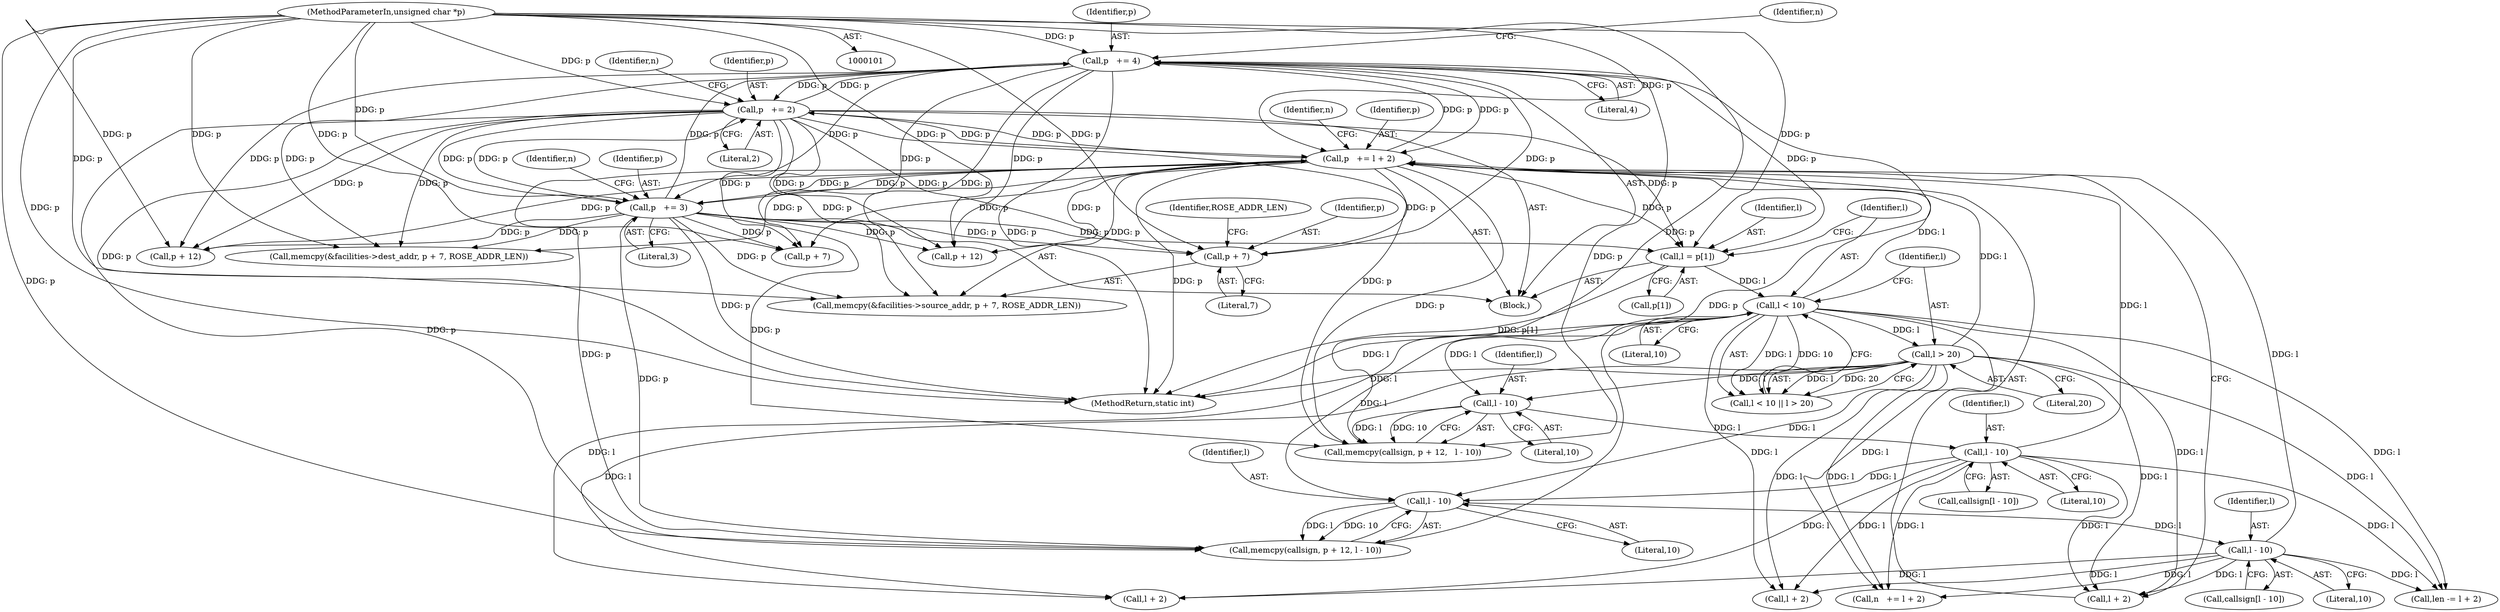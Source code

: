 digraph "0_linux_be20250c13f88375345ad99950190685eda51eb8@pointer" {
"1000181" [label="(Call,p + 7)"];
"1000143" [label="(Call,p   += 4)"];
"1000121" [label="(Call,p   += 2)"];
"1000242" [label="(Call,p   += l + 2)"];
"1000232" [label="(Call,l - 10)"];
"1000226" [label="(Call,l - 10)"];
"1000196" [label="(Call,l - 10)"];
"1000190" [label="(Call,l - 10)"];
"1000161" [label="(Call,l < 10)"];
"1000154" [label="(Call,l = p[1])"];
"1000132" [label="(Call,p   += 3)"];
"1000102" [label="(MethodParameterIn,unsigned char *p)"];
"1000164" [label="(Call,l > 20)"];
"1000147" [label="(Identifier,n)"];
"1000136" [label="(Identifier,n)"];
"1000183" [label="(Literal,7)"];
"1000155" [label="(Identifier,l)"];
"1000248" [label="(Identifier,n)"];
"1000197" [label="(Identifier,l)"];
"1000232" [label="(Call,l - 10)"];
"1000176" [label="(Call,memcpy(&facilities->source_addr, p + 7, ROSE_ADDR_LEN))"];
"1000190" [label="(Call,l - 10)"];
"1000191" [label="(Identifier,l)"];
"1000223" [label="(Call,p + 12)"];
"1000123" [label="(Literal,2)"];
"1000145" [label="(Literal,4)"];
"1000233" [label="(Identifier,l)"];
"1000134" [label="(Literal,3)"];
"1000252" [label="(Call,len -= l + 2)"];
"1000161" [label="(Call,l < 10)"];
"1000164" [label="(Call,l > 20)"];
"1000192" [label="(Literal,10)"];
"1000133" [label="(Identifier,p)"];
"1000143" [label="(Call,p   += 4)"];
"1000162" [label="(Identifier,l)"];
"1000185" [label="(Call,memcpy(callsign, p + 12,   l - 10))"];
"1000244" [label="(Call,l + 2)"];
"1000243" [label="(Identifier,p)"];
"1000194" [label="(Call,callsign[l - 10])"];
"1000132" [label="(Call,p   += 3)"];
"1000125" [label="(Identifier,n)"];
"1000102" [label="(MethodParameterIn,unsigned char *p)"];
"1000242" [label="(Call,p   += l + 2)"];
"1000198" [label="(Literal,10)"];
"1000184" [label="(Identifier,ROSE_ADDR_LEN)"];
"1000160" [label="(Call,l < 10 || l > 20)"];
"1000221" [label="(Call,memcpy(callsign, p + 12, l - 10))"];
"1000166" [label="(Literal,20)"];
"1000144" [label="(Identifier,p)"];
"1000227" [label="(Identifier,l)"];
"1000226" [label="(Call,l - 10)"];
"1000163" [label="(Literal,10)"];
"1000165" [label="(Identifier,l)"];
"1000119" [label="(Block,)"];
"1000230" [label="(Call,callsign[l - 10])"];
"1000212" [label="(Call,memcpy(&facilities->dest_addr, p + 7, ROSE_ADDR_LEN))"];
"1000254" [label="(Call,l + 2)"];
"1000228" [label="(Literal,10)"];
"1000234" [label="(Literal,10)"];
"1000217" [label="(Call,p + 7)"];
"1000249" [label="(Call,l + 2)"];
"1000182" [label="(Identifier,p)"];
"1000122" [label="(Identifier,p)"];
"1000181" [label="(Call,p + 7)"];
"1000156" [label="(Call,p[1])"];
"1000247" [label="(Call,n   += l + 2)"];
"1000121" [label="(Call,p   += 2)"];
"1000268" [label="(MethodReturn,static int)"];
"1000154" [label="(Call,l = p[1])"];
"1000187" [label="(Call,p + 12)"];
"1000196" [label="(Call,l - 10)"];
"1000181" -> "1000176"  [label="AST: "];
"1000181" -> "1000183"  [label="CFG: "];
"1000182" -> "1000181"  [label="AST: "];
"1000183" -> "1000181"  [label="AST: "];
"1000184" -> "1000181"  [label="CFG: "];
"1000143" -> "1000181"  [label="DDG: p"];
"1000121" -> "1000181"  [label="DDG: p"];
"1000242" -> "1000181"  [label="DDG: p"];
"1000132" -> "1000181"  [label="DDG: p"];
"1000102" -> "1000181"  [label="DDG: p"];
"1000143" -> "1000119"  [label="AST: "];
"1000143" -> "1000145"  [label="CFG: "];
"1000144" -> "1000143"  [label="AST: "];
"1000145" -> "1000143"  [label="AST: "];
"1000147" -> "1000143"  [label="CFG: "];
"1000143" -> "1000268"  [label="DDG: p"];
"1000143" -> "1000121"  [label="DDG: p"];
"1000143" -> "1000132"  [label="DDG: p"];
"1000121" -> "1000143"  [label="DDG: p"];
"1000242" -> "1000143"  [label="DDG: p"];
"1000132" -> "1000143"  [label="DDG: p"];
"1000102" -> "1000143"  [label="DDG: p"];
"1000143" -> "1000154"  [label="DDG: p"];
"1000143" -> "1000176"  [label="DDG: p"];
"1000143" -> "1000185"  [label="DDG: p"];
"1000143" -> "1000187"  [label="DDG: p"];
"1000143" -> "1000212"  [label="DDG: p"];
"1000143" -> "1000217"  [label="DDG: p"];
"1000143" -> "1000221"  [label="DDG: p"];
"1000143" -> "1000223"  [label="DDG: p"];
"1000143" -> "1000242"  [label="DDG: p"];
"1000121" -> "1000119"  [label="AST: "];
"1000121" -> "1000123"  [label="CFG: "];
"1000122" -> "1000121"  [label="AST: "];
"1000123" -> "1000121"  [label="AST: "];
"1000125" -> "1000121"  [label="CFG: "];
"1000121" -> "1000268"  [label="DDG: p"];
"1000242" -> "1000121"  [label="DDG: p"];
"1000132" -> "1000121"  [label="DDG: p"];
"1000102" -> "1000121"  [label="DDG: p"];
"1000121" -> "1000132"  [label="DDG: p"];
"1000121" -> "1000154"  [label="DDG: p"];
"1000121" -> "1000176"  [label="DDG: p"];
"1000121" -> "1000185"  [label="DDG: p"];
"1000121" -> "1000187"  [label="DDG: p"];
"1000121" -> "1000212"  [label="DDG: p"];
"1000121" -> "1000217"  [label="DDG: p"];
"1000121" -> "1000221"  [label="DDG: p"];
"1000121" -> "1000223"  [label="DDG: p"];
"1000121" -> "1000242"  [label="DDG: p"];
"1000242" -> "1000119"  [label="AST: "];
"1000242" -> "1000244"  [label="CFG: "];
"1000243" -> "1000242"  [label="AST: "];
"1000244" -> "1000242"  [label="AST: "];
"1000248" -> "1000242"  [label="CFG: "];
"1000242" -> "1000268"  [label="DDG: p"];
"1000242" -> "1000132"  [label="DDG: p"];
"1000242" -> "1000154"  [label="DDG: p"];
"1000242" -> "1000176"  [label="DDG: p"];
"1000242" -> "1000185"  [label="DDG: p"];
"1000242" -> "1000187"  [label="DDG: p"];
"1000242" -> "1000212"  [label="DDG: p"];
"1000242" -> "1000217"  [label="DDG: p"];
"1000242" -> "1000221"  [label="DDG: p"];
"1000242" -> "1000223"  [label="DDG: p"];
"1000232" -> "1000242"  [label="DDG: l"];
"1000196" -> "1000242"  [label="DDG: l"];
"1000161" -> "1000242"  [label="DDG: l"];
"1000164" -> "1000242"  [label="DDG: l"];
"1000132" -> "1000242"  [label="DDG: p"];
"1000102" -> "1000242"  [label="DDG: p"];
"1000232" -> "1000230"  [label="AST: "];
"1000232" -> "1000234"  [label="CFG: "];
"1000233" -> "1000232"  [label="AST: "];
"1000234" -> "1000232"  [label="AST: "];
"1000230" -> "1000232"  [label="CFG: "];
"1000226" -> "1000232"  [label="DDG: l"];
"1000232" -> "1000244"  [label="DDG: l"];
"1000232" -> "1000247"  [label="DDG: l"];
"1000232" -> "1000249"  [label="DDG: l"];
"1000232" -> "1000252"  [label="DDG: l"];
"1000232" -> "1000254"  [label="DDG: l"];
"1000226" -> "1000221"  [label="AST: "];
"1000226" -> "1000228"  [label="CFG: "];
"1000227" -> "1000226"  [label="AST: "];
"1000228" -> "1000226"  [label="AST: "];
"1000221" -> "1000226"  [label="CFG: "];
"1000226" -> "1000221"  [label="DDG: l"];
"1000226" -> "1000221"  [label="DDG: 10"];
"1000196" -> "1000226"  [label="DDG: l"];
"1000161" -> "1000226"  [label="DDG: l"];
"1000164" -> "1000226"  [label="DDG: l"];
"1000196" -> "1000194"  [label="AST: "];
"1000196" -> "1000198"  [label="CFG: "];
"1000197" -> "1000196"  [label="AST: "];
"1000198" -> "1000196"  [label="AST: "];
"1000194" -> "1000196"  [label="CFG: "];
"1000190" -> "1000196"  [label="DDG: l"];
"1000196" -> "1000244"  [label="DDG: l"];
"1000196" -> "1000247"  [label="DDG: l"];
"1000196" -> "1000249"  [label="DDG: l"];
"1000196" -> "1000252"  [label="DDG: l"];
"1000196" -> "1000254"  [label="DDG: l"];
"1000190" -> "1000185"  [label="AST: "];
"1000190" -> "1000192"  [label="CFG: "];
"1000191" -> "1000190"  [label="AST: "];
"1000192" -> "1000190"  [label="AST: "];
"1000185" -> "1000190"  [label="CFG: "];
"1000190" -> "1000185"  [label="DDG: l"];
"1000190" -> "1000185"  [label="DDG: 10"];
"1000161" -> "1000190"  [label="DDG: l"];
"1000164" -> "1000190"  [label="DDG: l"];
"1000161" -> "1000160"  [label="AST: "];
"1000161" -> "1000163"  [label="CFG: "];
"1000162" -> "1000161"  [label="AST: "];
"1000163" -> "1000161"  [label="AST: "];
"1000165" -> "1000161"  [label="CFG: "];
"1000160" -> "1000161"  [label="CFG: "];
"1000161" -> "1000268"  [label="DDG: l"];
"1000161" -> "1000160"  [label="DDG: l"];
"1000161" -> "1000160"  [label="DDG: 10"];
"1000154" -> "1000161"  [label="DDG: l"];
"1000161" -> "1000164"  [label="DDG: l"];
"1000161" -> "1000244"  [label="DDG: l"];
"1000161" -> "1000247"  [label="DDG: l"];
"1000161" -> "1000249"  [label="DDG: l"];
"1000161" -> "1000252"  [label="DDG: l"];
"1000161" -> "1000254"  [label="DDG: l"];
"1000154" -> "1000119"  [label="AST: "];
"1000154" -> "1000156"  [label="CFG: "];
"1000155" -> "1000154"  [label="AST: "];
"1000156" -> "1000154"  [label="AST: "];
"1000162" -> "1000154"  [label="CFG: "];
"1000154" -> "1000268"  [label="DDG: p[1]"];
"1000132" -> "1000154"  [label="DDG: p"];
"1000102" -> "1000154"  [label="DDG: p"];
"1000132" -> "1000119"  [label="AST: "];
"1000132" -> "1000134"  [label="CFG: "];
"1000133" -> "1000132"  [label="AST: "];
"1000134" -> "1000132"  [label="AST: "];
"1000136" -> "1000132"  [label="CFG: "];
"1000132" -> "1000268"  [label="DDG: p"];
"1000102" -> "1000132"  [label="DDG: p"];
"1000132" -> "1000176"  [label="DDG: p"];
"1000132" -> "1000185"  [label="DDG: p"];
"1000132" -> "1000187"  [label="DDG: p"];
"1000132" -> "1000212"  [label="DDG: p"];
"1000132" -> "1000217"  [label="DDG: p"];
"1000132" -> "1000221"  [label="DDG: p"];
"1000132" -> "1000223"  [label="DDG: p"];
"1000102" -> "1000101"  [label="AST: "];
"1000102" -> "1000268"  [label="DDG: p"];
"1000102" -> "1000176"  [label="DDG: p"];
"1000102" -> "1000185"  [label="DDG: p"];
"1000102" -> "1000187"  [label="DDG: p"];
"1000102" -> "1000212"  [label="DDG: p"];
"1000102" -> "1000217"  [label="DDG: p"];
"1000102" -> "1000221"  [label="DDG: p"];
"1000102" -> "1000223"  [label="DDG: p"];
"1000164" -> "1000160"  [label="AST: "];
"1000164" -> "1000166"  [label="CFG: "];
"1000165" -> "1000164"  [label="AST: "];
"1000166" -> "1000164"  [label="AST: "];
"1000160" -> "1000164"  [label="CFG: "];
"1000164" -> "1000268"  [label="DDG: l"];
"1000164" -> "1000160"  [label="DDG: l"];
"1000164" -> "1000160"  [label="DDG: 20"];
"1000164" -> "1000244"  [label="DDG: l"];
"1000164" -> "1000247"  [label="DDG: l"];
"1000164" -> "1000249"  [label="DDG: l"];
"1000164" -> "1000252"  [label="DDG: l"];
"1000164" -> "1000254"  [label="DDG: l"];
}
